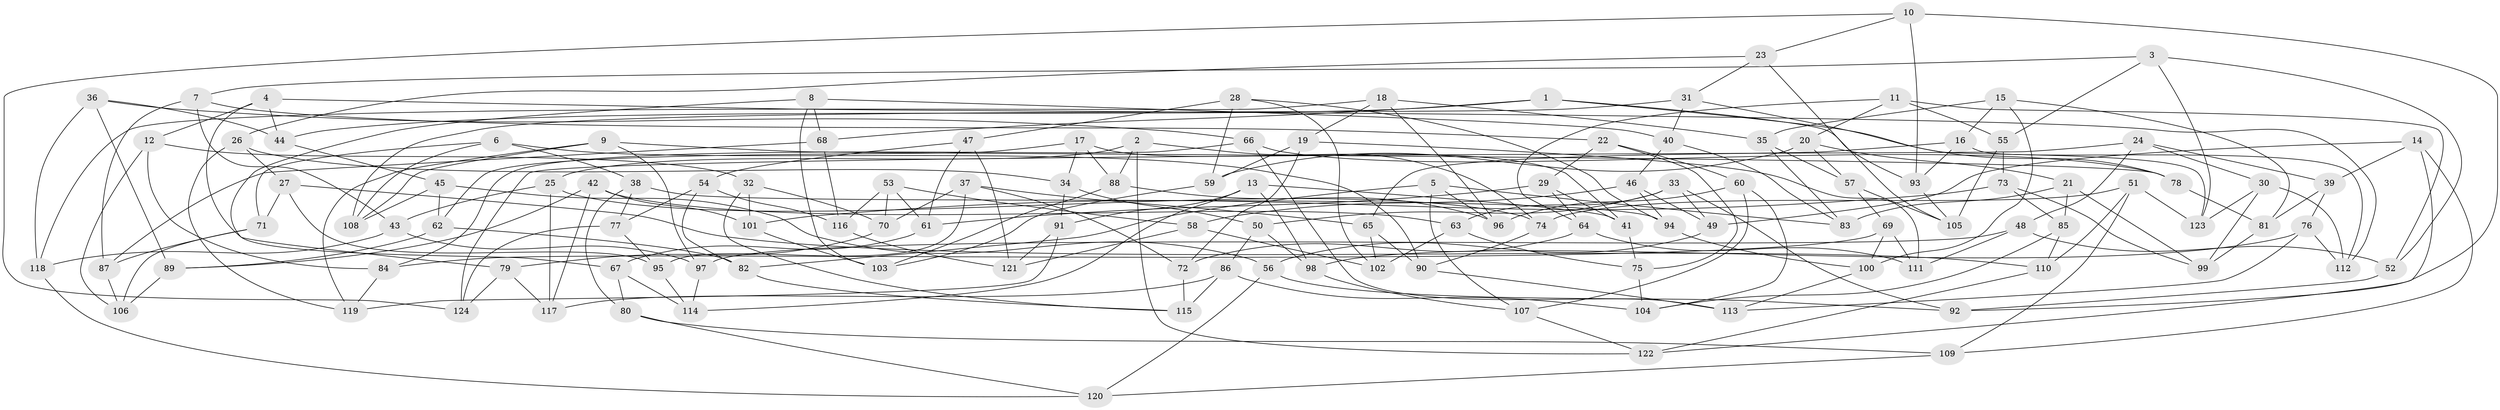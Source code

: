 // coarse degree distribution, {8: 0.08108108108108109, 11: 0.08108108108108109, 7: 0.05405405405405406, 12: 0.02702702702702703, 9: 0.10810810810810811, 6: 0.21621621621621623, 13: 0.08108108108108109, 5: 0.13513513513513514, 10: 0.05405405405405406, 15: 0.02702702702702703, 4: 0.08108108108108109, 3: 0.05405405405405406}
// Generated by graph-tools (version 1.1) at 2025/20/03/04/25 18:20:44]
// undirected, 124 vertices, 248 edges
graph export_dot {
graph [start="1"]
  node [color=gray90,style=filled];
  1;
  2;
  3;
  4;
  5;
  6;
  7;
  8;
  9;
  10;
  11;
  12;
  13;
  14;
  15;
  16;
  17;
  18;
  19;
  20;
  21;
  22;
  23;
  24;
  25;
  26;
  27;
  28;
  29;
  30;
  31;
  32;
  33;
  34;
  35;
  36;
  37;
  38;
  39;
  40;
  41;
  42;
  43;
  44;
  45;
  46;
  47;
  48;
  49;
  50;
  51;
  52;
  53;
  54;
  55;
  56;
  57;
  58;
  59;
  60;
  61;
  62;
  63;
  64;
  65;
  66;
  67;
  68;
  69;
  70;
  71;
  72;
  73;
  74;
  75;
  76;
  77;
  78;
  79;
  80;
  81;
  82;
  83;
  84;
  85;
  86;
  87;
  88;
  89;
  90;
  91;
  92;
  93;
  94;
  95;
  96;
  97;
  98;
  99;
  100;
  101;
  102;
  103;
  104;
  105;
  106;
  107;
  108;
  109;
  110;
  111;
  112;
  113;
  114;
  115;
  116;
  117;
  118;
  119;
  120;
  121;
  122;
  123;
  124;
  1 -- 123;
  1 -- 93;
  1 -- 68;
  1 -- 44;
  2 -- 122;
  2 -- 88;
  2 -- 25;
  2 -- 74;
  3 -- 123;
  3 -- 52;
  3 -- 7;
  3 -- 55;
  4 -- 44;
  4 -- 12;
  4 -- 67;
  4 -- 112;
  5 -- 107;
  5 -- 83;
  5 -- 82;
  5 -- 96;
  6 -- 71;
  6 -- 38;
  6 -- 108;
  6 -- 90;
  7 -- 22;
  7 -- 43;
  7 -- 87;
  8 -- 40;
  8 -- 79;
  8 -- 103;
  8 -- 68;
  9 -- 78;
  9 -- 119;
  9 -- 108;
  9 -- 97;
  10 -- 92;
  10 -- 124;
  10 -- 23;
  10 -- 93;
  11 -- 52;
  11 -- 55;
  11 -- 20;
  11 -- 64;
  12 -- 106;
  12 -- 84;
  12 -- 32;
  13 -- 41;
  13 -- 91;
  13 -- 114;
  13 -- 98;
  14 -- 122;
  14 -- 39;
  14 -- 49;
  14 -- 109;
  15 -- 35;
  15 -- 16;
  15 -- 100;
  15 -- 81;
  16 -- 65;
  16 -- 112;
  16 -- 93;
  17 -- 34;
  17 -- 62;
  17 -- 88;
  17 -- 41;
  18 -- 35;
  18 -- 118;
  18 -- 96;
  18 -- 19;
  19 -- 72;
  19 -- 111;
  19 -- 59;
  20 -- 21;
  20 -- 59;
  20 -- 57;
  21 -- 85;
  21 -- 83;
  21 -- 99;
  22 -- 60;
  22 -- 75;
  22 -- 29;
  23 -- 105;
  23 -- 31;
  23 -- 26;
  24 -- 30;
  24 -- 39;
  24 -- 48;
  24 -- 124;
  25 -- 117;
  25 -- 43;
  25 -- 74;
  26 -- 34;
  26 -- 119;
  26 -- 27;
  27 -- 110;
  27 -- 71;
  27 -- 95;
  28 -- 102;
  28 -- 59;
  28 -- 47;
  28 -- 94;
  29 -- 61;
  29 -- 41;
  29 -- 64;
  30 -- 99;
  30 -- 123;
  30 -- 112;
  31 -- 78;
  31 -- 108;
  31 -- 40;
  32 -- 70;
  32 -- 115;
  32 -- 101;
  33 -- 92;
  33 -- 49;
  33 -- 63;
  33 -- 50;
  34 -- 91;
  34 -- 50;
  35 -- 57;
  35 -- 83;
  36 -- 118;
  36 -- 89;
  36 -- 66;
  36 -- 44;
  37 -- 72;
  37 -- 95;
  37 -- 65;
  37 -- 70;
  38 -- 94;
  38 -- 80;
  38 -- 77;
  39 -- 81;
  39 -- 76;
  40 -- 83;
  40 -- 46;
  41 -- 75;
  42 -- 63;
  42 -- 89;
  42 -- 101;
  42 -- 117;
  43 -- 97;
  43 -- 118;
  44 -- 45;
  45 -- 62;
  45 -- 56;
  45 -- 108;
  46 -- 58;
  46 -- 94;
  46 -- 49;
  47 -- 54;
  47 -- 121;
  47 -- 61;
  48 -- 97;
  48 -- 52;
  48 -- 111;
  49 -- 56;
  50 -- 98;
  50 -- 86;
  51 -- 109;
  51 -- 110;
  51 -- 123;
  51 -- 74;
  52 -- 92;
  53 -- 58;
  53 -- 61;
  53 -- 70;
  53 -- 116;
  54 -- 77;
  54 -- 116;
  54 -- 82;
  55 -- 105;
  55 -- 73;
  56 -- 92;
  56 -- 120;
  57 -- 105;
  57 -- 69;
  58 -- 121;
  58 -- 102;
  59 -- 103;
  60 -- 104;
  60 -- 96;
  60 -- 107;
  61 -- 67;
  62 -- 82;
  62 -- 89;
  63 -- 75;
  63 -- 102;
  64 -- 72;
  64 -- 111;
  65 -- 102;
  65 -- 90;
  66 -- 84;
  66 -- 78;
  66 -- 113;
  67 -- 80;
  67 -- 114;
  68 -- 87;
  68 -- 116;
  69 -- 84;
  69 -- 100;
  69 -- 111;
  70 -- 79;
  71 -- 106;
  71 -- 87;
  72 -- 115;
  73 -- 99;
  73 -- 101;
  73 -- 85;
  74 -- 90;
  75 -- 104;
  76 -- 113;
  76 -- 98;
  76 -- 112;
  77 -- 95;
  77 -- 124;
  78 -- 81;
  79 -- 117;
  79 -- 124;
  80 -- 109;
  80 -- 120;
  81 -- 99;
  82 -- 115;
  84 -- 119;
  85 -- 110;
  85 -- 104;
  86 -- 115;
  86 -- 117;
  86 -- 104;
  87 -- 106;
  88 -- 103;
  88 -- 96;
  89 -- 106;
  90 -- 113;
  91 -- 121;
  91 -- 119;
  93 -- 105;
  94 -- 100;
  95 -- 114;
  97 -- 114;
  98 -- 107;
  100 -- 113;
  101 -- 103;
  107 -- 122;
  109 -- 120;
  110 -- 122;
  116 -- 121;
  118 -- 120;
}
